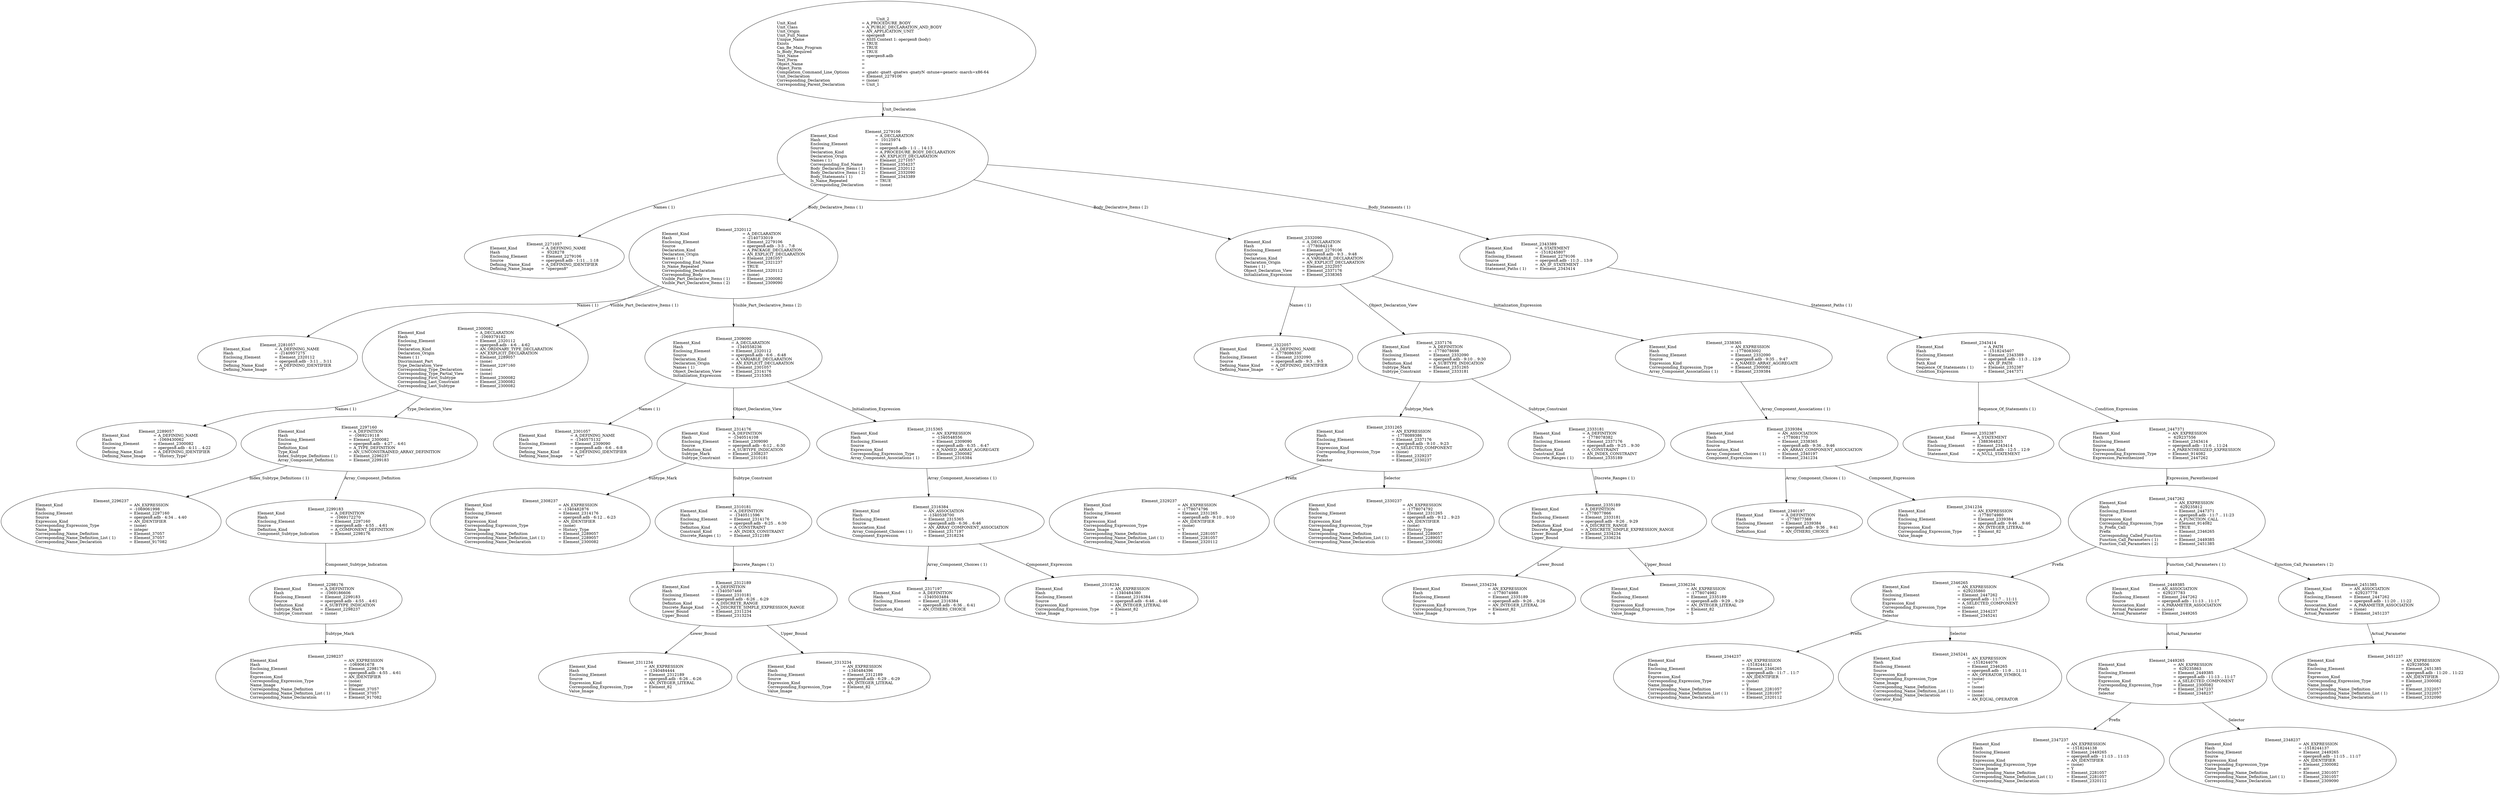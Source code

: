 digraph "opergen8.adt" {
  Unit_2 -> Element_2279106
      [ label=Unit_Declaration ];
  Unit_2
      [ label=<<TABLE BORDER="0" CELLBORDER="0" CELLSPACING="0" CELLPADDING="0"> 
          <TR><TD COLSPAN="3">Unit_2</TD></TR>
          <TR><TD ALIGN="LEFT">Unit_Kind   </TD><TD> = </TD><TD ALIGN="LEFT">A_PROCEDURE_BODY</TD></TR>
          <TR><TD ALIGN="LEFT">Unit_Class   </TD><TD> = </TD><TD ALIGN="LEFT">A_PUBLIC_DECLARATION_AND_BODY</TD></TR>
          <TR><TD ALIGN="LEFT">Unit_Origin   </TD><TD> = </TD><TD ALIGN="LEFT">AN_APPLICATION_UNIT</TD></TR>
          <TR><TD ALIGN="LEFT">Unit_Full_Name    </TD><TD> = </TD><TD ALIGN="LEFT">opergen8</TD></TR>
          <TR><TD ALIGN="LEFT">Unique_Name   </TD><TD> = </TD><TD ALIGN="LEFT">ASIS Context 1: opergen8 (body)</TD></TR>
          <TR><TD ALIGN="LEFT">Exists  </TD><TD> = </TD><TD ALIGN="LEFT">TRUE</TD></TR>
          <TR><TD ALIGN="LEFT">Can_Be_Main_Program     </TD><TD> = </TD><TD ALIGN="LEFT">TRUE</TD></TR>
          <TR><TD ALIGN="LEFT">Is_Body_Required     </TD><TD> = </TD><TD ALIGN="LEFT">TRUE</TD></TR>
          <TR><TD ALIGN="LEFT">Text_Name   </TD><TD> = </TD><TD ALIGN="LEFT">opergen8.adb</TD></TR>
          <TR><TD ALIGN="LEFT">Text_Form   </TD><TD> = </TD><TD ALIGN="LEFT"></TD></TR>
          <TR><TD ALIGN="LEFT">Object_Name   </TD><TD> = </TD><TD ALIGN="LEFT"></TD></TR>
          <TR><TD ALIGN="LEFT">Object_Form   </TD><TD> = </TD><TD ALIGN="LEFT"></TD></TR>
          <TR><TD ALIGN="LEFT">Compilation_Command_Line_Options         </TD><TD> = </TD><TD ALIGN="LEFT">-gnatc -gnatt -gnatws -gnatyN -mtune=generic -march=x86-64</TD></TR>
          <TR><TD ALIGN="LEFT">Unit_Declaration     </TD><TD> = </TD><TD ALIGN="LEFT">Element_2279106</TD></TR>
          <TR><TD ALIGN="LEFT">Corresponding_Declaration       </TD><TD> = </TD><TD ALIGN="LEFT">(none)</TD></TR>
          <TR><TD ALIGN="LEFT">Corresponding_Parent_Declaration         </TD><TD> = </TD><TD ALIGN="LEFT">Unit_1</TD></TR>
          </TABLE>> ];
  Element_2279106 -> Element_2271057
      [ label="Names ( 1)" ];
  Element_2279106 -> Element_2320112
      [ label="Body_Declarative_Items ( 1)" ];
  Element_2279106 -> Element_2332090
      [ label="Body_Declarative_Items ( 2)" ];
  Element_2279106 -> Element_2343389
      [ label="Body_Statements ( 1)" ];
  Element_2279106
      [ label=<<TABLE BORDER="0" CELLBORDER="0" CELLSPACING="0" CELLPADDING="0"> 
          <TR><TD COLSPAN="3">Element_2279106</TD></TR>
          <TR><TD ALIGN="LEFT">Element_Kind    </TD><TD> = </TD><TD ALIGN="LEFT">A_DECLARATION</TD></TR>
          <TR><TD ALIGN="LEFT">Hash  </TD><TD> = </TD><TD ALIGN="LEFT"> 10125974</TD></TR>
          <TR><TD ALIGN="LEFT">Enclosing_Element     </TD><TD> = </TD><TD ALIGN="LEFT">(none)</TD></TR>
          <TR><TD ALIGN="LEFT">Source  </TD><TD> = </TD><TD ALIGN="LEFT">opergen8.adb - 1:1 .. 14:13</TD></TR>
          <TR><TD ALIGN="LEFT">Declaration_Kind     </TD><TD> = </TD><TD ALIGN="LEFT">A_PROCEDURE_BODY_DECLARATION</TD></TR>
          <TR><TD ALIGN="LEFT">Declaration_Origin     </TD><TD> = </TD><TD ALIGN="LEFT">AN_EXPLICIT_DECLARATION</TD></TR>
          <TR><TD ALIGN="LEFT">Names ( 1)   </TD><TD> = </TD><TD ALIGN="LEFT">Element_2271057</TD></TR>
          <TR><TD ALIGN="LEFT">Corresponding_End_Name      </TD><TD> = </TD><TD ALIGN="LEFT">Element_2354237</TD></TR>
          <TR><TD ALIGN="LEFT">Body_Declarative_Items ( 1)       </TD><TD> = </TD><TD ALIGN="LEFT">Element_2320112</TD></TR>
          <TR><TD ALIGN="LEFT">Body_Declarative_Items ( 2)       </TD><TD> = </TD><TD ALIGN="LEFT">Element_2332090</TD></TR>
          <TR><TD ALIGN="LEFT">Body_Statements ( 1)      </TD><TD> = </TD><TD ALIGN="LEFT">Element_2343389</TD></TR>
          <TR><TD ALIGN="LEFT">Is_Name_Repeated     </TD><TD> = </TD><TD ALIGN="LEFT">TRUE</TD></TR>
          <TR><TD ALIGN="LEFT">Corresponding_Declaration       </TD><TD> = </TD><TD ALIGN="LEFT">(none)</TD></TR>
          </TABLE>> ];
  Element_2271057
      [ label=<<TABLE BORDER="0" CELLBORDER="0" CELLSPACING="0" CELLPADDING="0"> 
          <TR><TD COLSPAN="3">Element_2271057</TD></TR>
          <TR><TD ALIGN="LEFT">Element_Kind    </TD><TD> = </TD><TD ALIGN="LEFT">A_DEFINING_NAME</TD></TR>
          <TR><TD ALIGN="LEFT">Hash  </TD><TD> = </TD><TD ALIGN="LEFT"> 9328278</TD></TR>
          <TR><TD ALIGN="LEFT">Enclosing_Element     </TD><TD> = </TD><TD ALIGN="LEFT">Element_2279106</TD></TR>
          <TR><TD ALIGN="LEFT">Source  </TD><TD> = </TD><TD ALIGN="LEFT">opergen8.adb - 1:11 .. 1:18</TD></TR>
          <TR><TD ALIGN="LEFT">Defining_Name_Kind     </TD><TD> = </TD><TD ALIGN="LEFT">A_DEFINING_IDENTIFIER</TD></TR>
          <TR><TD ALIGN="LEFT">Defining_Name_Image     </TD><TD> = </TD><TD ALIGN="LEFT">"opergen8"</TD></TR>
          </TABLE>> ];
  Element_2320112 -> Element_2281057
      [ label="Names ( 1)" ];
  Element_2320112 -> Element_2300082
      [ label="Visible_Part_Declarative_Items ( 1)" ];
  Element_2320112 -> Element_2309090
      [ label="Visible_Part_Declarative_Items ( 2)" ];
  Element_2320112
      [ label=<<TABLE BORDER="0" CELLBORDER="0" CELLSPACING="0" CELLPADDING="0"> 
          <TR><TD COLSPAN="3">Element_2320112</TD></TR>
          <TR><TD ALIGN="LEFT">Element_Kind    </TD><TD> = </TD><TD ALIGN="LEFT">A_DECLARATION</TD></TR>
          <TR><TD ALIGN="LEFT">Hash  </TD><TD> = </TD><TD ALIGN="LEFT">-2140733019</TD></TR>
          <TR><TD ALIGN="LEFT">Enclosing_Element     </TD><TD> = </TD><TD ALIGN="LEFT">Element_2279106</TD></TR>
          <TR><TD ALIGN="LEFT">Source  </TD><TD> = </TD><TD ALIGN="LEFT">opergen8.adb - 3:3 .. 7:8</TD></TR>
          <TR><TD ALIGN="LEFT">Declaration_Kind     </TD><TD> = </TD><TD ALIGN="LEFT">A_PACKAGE_DECLARATION</TD></TR>
          <TR><TD ALIGN="LEFT">Declaration_Origin     </TD><TD> = </TD><TD ALIGN="LEFT">AN_EXPLICIT_DECLARATION</TD></TR>
          <TR><TD ALIGN="LEFT">Names ( 1)   </TD><TD> = </TD><TD ALIGN="LEFT">Element_2281057</TD></TR>
          <TR><TD ALIGN="LEFT">Corresponding_End_Name      </TD><TD> = </TD><TD ALIGN="LEFT">Element_2321237</TD></TR>
          <TR><TD ALIGN="LEFT">Is_Name_Repeated     </TD><TD> = </TD><TD ALIGN="LEFT">TRUE</TD></TR>
          <TR><TD ALIGN="LEFT">Corresponding_Declaration       </TD><TD> = </TD><TD ALIGN="LEFT">Element_2320112</TD></TR>
          <TR><TD ALIGN="LEFT">Corresponding_Body     </TD><TD> = </TD><TD ALIGN="LEFT">(none)</TD></TR>
          <TR><TD ALIGN="LEFT">Visible_Part_Declarative_Items ( 1)         </TD><TD> = </TD><TD ALIGN="LEFT">Element_2300082</TD></TR>
          <TR><TD ALIGN="LEFT">Visible_Part_Declarative_Items ( 2)         </TD><TD> = </TD><TD ALIGN="LEFT">Element_2309090</TD></TR>
          </TABLE>> ];
  Element_2281057
      [ label=<<TABLE BORDER="0" CELLBORDER="0" CELLSPACING="0" CELLPADDING="0"> 
          <TR><TD COLSPAN="3">Element_2281057</TD></TR>
          <TR><TD ALIGN="LEFT">Element_Kind    </TD><TD> = </TD><TD ALIGN="LEFT">A_DEFINING_NAME</TD></TR>
          <TR><TD ALIGN="LEFT">Hash  </TD><TD> = </TD><TD ALIGN="LEFT">-2140957275</TD></TR>
          <TR><TD ALIGN="LEFT">Enclosing_Element     </TD><TD> = </TD><TD ALIGN="LEFT">Element_2320112</TD></TR>
          <TR><TD ALIGN="LEFT">Source  </TD><TD> = </TD><TD ALIGN="LEFT">opergen8.adb - 3:11 .. 3:11</TD></TR>
          <TR><TD ALIGN="LEFT">Defining_Name_Kind     </TD><TD> = </TD><TD ALIGN="LEFT">A_DEFINING_IDENTIFIER</TD></TR>
          <TR><TD ALIGN="LEFT">Defining_Name_Image     </TD><TD> = </TD><TD ALIGN="LEFT">"Y"</TD></TR>
          </TABLE>> ];
  Element_2300082 -> Element_2289057
      [ label="Names ( 1)" ];
  Element_2300082 -> Element_2297160
      [ label=Type_Declaration_View ];
  Element_2300082
      [ label=<<TABLE BORDER="0" CELLBORDER="0" CELLSPACING="0" CELLPADDING="0"> 
          <TR><TD COLSPAN="3">Element_2300082</TD></TR>
          <TR><TD ALIGN="LEFT">Element_Kind    </TD><TD> = </TD><TD ALIGN="LEFT">A_DECLARATION</TD></TR>
          <TR><TD ALIGN="LEFT">Hash  </TD><TD> = </TD><TD ALIGN="LEFT">-1069379182</TD></TR>
          <TR><TD ALIGN="LEFT">Enclosing_Element     </TD><TD> = </TD><TD ALIGN="LEFT">Element_2320112</TD></TR>
          <TR><TD ALIGN="LEFT">Source  </TD><TD> = </TD><TD ALIGN="LEFT">opergen8.adb - 4:6 .. 4:62</TD></TR>
          <TR><TD ALIGN="LEFT">Declaration_Kind     </TD><TD> = </TD><TD ALIGN="LEFT">AN_ORDINARY_TYPE_DECLARATION</TD></TR>
          <TR><TD ALIGN="LEFT">Declaration_Origin     </TD><TD> = </TD><TD ALIGN="LEFT">AN_EXPLICIT_DECLARATION</TD></TR>
          <TR><TD ALIGN="LEFT">Names ( 1)   </TD><TD> = </TD><TD ALIGN="LEFT">Element_2289057</TD></TR>
          <TR><TD ALIGN="LEFT">Discriminant_Part     </TD><TD> = </TD><TD ALIGN="LEFT">(none)</TD></TR>
          <TR><TD ALIGN="LEFT">Type_Declaration_View      </TD><TD> = </TD><TD ALIGN="LEFT">Element_2297160</TD></TR>
          <TR><TD ALIGN="LEFT">Corresponding_Type_Declaration        </TD><TD> = </TD><TD ALIGN="LEFT">(none)</TD></TR>
          <TR><TD ALIGN="LEFT">Corresponding_Type_Partial_View        </TD><TD> = </TD><TD ALIGN="LEFT">(none)</TD></TR>
          <TR><TD ALIGN="LEFT">Corresponding_First_Subtype       </TD><TD> = </TD><TD ALIGN="LEFT">Element_2300082</TD></TR>
          <TR><TD ALIGN="LEFT">Corresponding_Last_Constraint        </TD><TD> = </TD><TD ALIGN="LEFT">Element_2300082</TD></TR>
          <TR><TD ALIGN="LEFT">Corresponding_Last_Subtype       </TD><TD> = </TD><TD ALIGN="LEFT">Element_2300082</TD></TR>
          </TABLE>> ];
  Element_2289057
      [ label=<<TABLE BORDER="0" CELLBORDER="0" CELLSPACING="0" CELLPADDING="0"> 
          <TR><TD COLSPAN="3">Element_2289057</TD></TR>
          <TR><TD ALIGN="LEFT">Element_Kind    </TD><TD> = </TD><TD ALIGN="LEFT">A_DEFINING_NAME</TD></TR>
          <TR><TD ALIGN="LEFT">Hash  </TD><TD> = </TD><TD ALIGN="LEFT">-1069430062</TD></TR>
          <TR><TD ALIGN="LEFT">Enclosing_Element     </TD><TD> = </TD><TD ALIGN="LEFT">Element_2300082</TD></TR>
          <TR><TD ALIGN="LEFT">Source  </TD><TD> = </TD><TD ALIGN="LEFT">opergen8.adb - 4:11 .. 4:22</TD></TR>
          <TR><TD ALIGN="LEFT">Defining_Name_Kind     </TD><TD> = </TD><TD ALIGN="LEFT">A_DEFINING_IDENTIFIER</TD></TR>
          <TR><TD ALIGN="LEFT">Defining_Name_Image     </TD><TD> = </TD><TD ALIGN="LEFT">"History_Type"</TD></TR>
          </TABLE>> ];
  Element_2297160 -> Element_2296237
      [ label="Index_Subtype_Definitions ( 1)" ];
  Element_2297160 -> Element_2299183
      [ label=Array_Component_Definition ];
  Element_2297160
      [ label=<<TABLE BORDER="0" CELLBORDER="0" CELLSPACING="0" CELLPADDING="0"> 
          <TR><TD COLSPAN="3">Element_2297160</TD></TR>
          <TR><TD ALIGN="LEFT">Element_Kind    </TD><TD> = </TD><TD ALIGN="LEFT">A_DEFINITION</TD></TR>
          <TR><TD ALIGN="LEFT">Hash  </TD><TD> = </TD><TD ALIGN="LEFT">-1069219118</TD></TR>
          <TR><TD ALIGN="LEFT">Enclosing_Element     </TD><TD> = </TD><TD ALIGN="LEFT">Element_2300082</TD></TR>
          <TR><TD ALIGN="LEFT">Source  </TD><TD> = </TD><TD ALIGN="LEFT">opergen8.adb - 4:27 .. 4:61</TD></TR>
          <TR><TD ALIGN="LEFT">Definition_Kind    </TD><TD> = </TD><TD ALIGN="LEFT">A_TYPE_DEFINITION</TD></TR>
          <TR><TD ALIGN="LEFT">Type_Kind   </TD><TD> = </TD><TD ALIGN="LEFT">AN_UNCONSTRAINED_ARRAY_DEFINITION</TD></TR>
          <TR><TD ALIGN="LEFT">Index_Subtype_Definitions ( 1)        </TD><TD> = </TD><TD ALIGN="LEFT">Element_2296237</TD></TR>
          <TR><TD ALIGN="LEFT">Array_Component_Definition       </TD><TD> = </TD><TD ALIGN="LEFT">Element_2299183</TD></TR>
          </TABLE>> ];
  Element_2296237
      [ label=<<TABLE BORDER="0" CELLBORDER="0" CELLSPACING="0" CELLPADDING="0"> 
          <TR><TD COLSPAN="3">Element_2296237</TD></TR>
          <TR><TD ALIGN="LEFT">Element_Kind    </TD><TD> = </TD><TD ALIGN="LEFT">AN_EXPRESSION</TD></TR>
          <TR><TD ALIGN="LEFT">Hash  </TD><TD> = </TD><TD ALIGN="LEFT">-1069061998</TD></TR>
          <TR><TD ALIGN="LEFT">Enclosing_Element     </TD><TD> = </TD><TD ALIGN="LEFT">Element_2297160</TD></TR>
          <TR><TD ALIGN="LEFT">Source  </TD><TD> = </TD><TD ALIGN="LEFT">opergen8.adb - 4:34 .. 4:40</TD></TR>
          <TR><TD ALIGN="LEFT">Expression_Kind    </TD><TD> = </TD><TD ALIGN="LEFT">AN_IDENTIFIER</TD></TR>
          <TR><TD ALIGN="LEFT">Corresponding_Expression_Type        </TD><TD> = </TD><TD ALIGN="LEFT">(none)</TD></TR>
          <TR><TD ALIGN="LEFT">Name_Image   </TD><TD> = </TD><TD ALIGN="LEFT">integer</TD></TR>
          <TR><TD ALIGN="LEFT">Corresponding_Name_Definition        </TD><TD> = </TD><TD ALIGN="LEFT">Element_37057</TD></TR>
          <TR><TD ALIGN="LEFT">Corresponding_Name_Definition_List ( 1)          </TD><TD> = </TD><TD ALIGN="LEFT">Element_37057</TD></TR>
          <TR><TD ALIGN="LEFT">Corresponding_Name_Declaration        </TD><TD> = </TD><TD ALIGN="LEFT">Element_917082</TD></TR>
          </TABLE>> ];
  Element_2299183 -> Element_2298176
      [ label=Component_Subtype_Indication ];
  Element_2299183
      [ label=<<TABLE BORDER="0" CELLBORDER="0" CELLSPACING="0" CELLPADDING="0"> 
          <TR><TD COLSPAN="3">Element_2299183</TD></TR>
          <TR><TD ALIGN="LEFT">Element_Kind    </TD><TD> = </TD><TD ALIGN="LEFT">A_DEFINITION</TD></TR>
          <TR><TD ALIGN="LEFT">Hash  </TD><TD> = </TD><TD ALIGN="LEFT">-1069172270</TD></TR>
          <TR><TD ALIGN="LEFT">Enclosing_Element     </TD><TD> = </TD><TD ALIGN="LEFT">Element_2297160</TD></TR>
          <TR><TD ALIGN="LEFT">Source  </TD><TD> = </TD><TD ALIGN="LEFT">opergen8.adb - 4:55 .. 4:61</TD></TR>
          <TR><TD ALIGN="LEFT">Definition_Kind    </TD><TD> = </TD><TD ALIGN="LEFT">A_COMPONENT_DEFINITION</TD></TR>
          <TR><TD ALIGN="LEFT">Component_Subtype_Indication        </TD><TD> = </TD><TD ALIGN="LEFT">Element_2298176</TD></TR>
          </TABLE>> ];
  Element_2298176 -> Element_2298237
      [ label=Subtype_Mark ];
  Element_2298176
      [ label=<<TABLE BORDER="0" CELLBORDER="0" CELLSPACING="0" CELLPADDING="0"> 
          <TR><TD COLSPAN="3">Element_2298176</TD></TR>
          <TR><TD ALIGN="LEFT">Element_Kind    </TD><TD> = </TD><TD ALIGN="LEFT">A_DEFINITION</TD></TR>
          <TR><TD ALIGN="LEFT">Hash  </TD><TD> = </TD><TD ALIGN="LEFT">-1069186606</TD></TR>
          <TR><TD ALIGN="LEFT">Enclosing_Element     </TD><TD> = </TD><TD ALIGN="LEFT">Element_2299183</TD></TR>
          <TR><TD ALIGN="LEFT">Source  </TD><TD> = </TD><TD ALIGN="LEFT">opergen8.adb - 4:55 .. 4:61</TD></TR>
          <TR><TD ALIGN="LEFT">Definition_Kind    </TD><TD> = </TD><TD ALIGN="LEFT">A_SUBTYPE_INDICATION</TD></TR>
          <TR><TD ALIGN="LEFT">Subtype_Mark    </TD><TD> = </TD><TD ALIGN="LEFT">Element_2298237</TD></TR>
          <TR><TD ALIGN="LEFT">Subtype_Constraint     </TD><TD> = </TD><TD ALIGN="LEFT">(none)</TD></TR>
          </TABLE>> ];
  Element_2298237
      [ label=<<TABLE BORDER="0" CELLBORDER="0" CELLSPACING="0" CELLPADDING="0"> 
          <TR><TD COLSPAN="3">Element_2298237</TD></TR>
          <TR><TD ALIGN="LEFT">Element_Kind    </TD><TD> = </TD><TD ALIGN="LEFT">AN_EXPRESSION</TD></TR>
          <TR><TD ALIGN="LEFT">Hash  </TD><TD> = </TD><TD ALIGN="LEFT">-1069061678</TD></TR>
          <TR><TD ALIGN="LEFT">Enclosing_Element     </TD><TD> = </TD><TD ALIGN="LEFT">Element_2298176</TD></TR>
          <TR><TD ALIGN="LEFT">Source  </TD><TD> = </TD><TD ALIGN="LEFT">opergen8.adb - 4:55 .. 4:61</TD></TR>
          <TR><TD ALIGN="LEFT">Expression_Kind    </TD><TD> = </TD><TD ALIGN="LEFT">AN_IDENTIFIER</TD></TR>
          <TR><TD ALIGN="LEFT">Corresponding_Expression_Type        </TD><TD> = </TD><TD ALIGN="LEFT">(none)</TD></TR>
          <TR><TD ALIGN="LEFT">Name_Image   </TD><TD> = </TD><TD ALIGN="LEFT">Integer</TD></TR>
          <TR><TD ALIGN="LEFT">Corresponding_Name_Definition        </TD><TD> = </TD><TD ALIGN="LEFT">Element_37057</TD></TR>
          <TR><TD ALIGN="LEFT">Corresponding_Name_Definition_List ( 1)          </TD><TD> = </TD><TD ALIGN="LEFT">Element_37057</TD></TR>
          <TR><TD ALIGN="LEFT">Corresponding_Name_Declaration        </TD><TD> = </TD><TD ALIGN="LEFT">Element_917082</TD></TR>
          </TABLE>> ];
  Element_2309090 -> Element_2301057
      [ label="Names ( 1)" ];
  Element_2309090 -> Element_2314176
      [ label=Object_Declaration_View ];
  Element_2309090 -> Element_2315365
      [ label=Initialization_Expression ];
  Element_2309090
      [ label=<<TABLE BORDER="0" CELLBORDER="0" CELLSPACING="0" CELLPADDING="0"> 
          <TR><TD COLSPAN="3">Element_2309090</TD></TR>
          <TR><TD ALIGN="LEFT">Element_Kind    </TD><TD> = </TD><TD ALIGN="LEFT">A_DECLARATION</TD></TR>
          <TR><TD ALIGN="LEFT">Hash  </TD><TD> = </TD><TD ALIGN="LEFT">-1340558236</TD></TR>
          <TR><TD ALIGN="LEFT">Enclosing_Element     </TD><TD> = </TD><TD ALIGN="LEFT">Element_2320112</TD></TR>
          <TR><TD ALIGN="LEFT">Source  </TD><TD> = </TD><TD ALIGN="LEFT">opergen8.adb - 6:6 .. 6:48</TD></TR>
          <TR><TD ALIGN="LEFT">Declaration_Kind     </TD><TD> = </TD><TD ALIGN="LEFT">A_VARIABLE_DECLARATION</TD></TR>
          <TR><TD ALIGN="LEFT">Declaration_Origin     </TD><TD> = </TD><TD ALIGN="LEFT">AN_EXPLICIT_DECLARATION</TD></TR>
          <TR><TD ALIGN="LEFT">Names ( 1)   </TD><TD> = </TD><TD ALIGN="LEFT">Element_2301057</TD></TR>
          <TR><TD ALIGN="LEFT">Object_Declaration_View      </TD><TD> = </TD><TD ALIGN="LEFT">Element_2314176</TD></TR>
          <TR><TD ALIGN="LEFT">Initialization_Expression       </TD><TD> = </TD><TD ALIGN="LEFT">Element_2315365</TD></TR>
          </TABLE>> ];
  Element_2301057
      [ label=<<TABLE BORDER="0" CELLBORDER="0" CELLSPACING="0" CELLPADDING="0"> 
          <TR><TD COLSPAN="3">Element_2301057</TD></TR>
          <TR><TD ALIGN="LEFT">Element_Kind    </TD><TD> = </TD><TD ALIGN="LEFT">A_DEFINING_NAME</TD></TR>
          <TR><TD ALIGN="LEFT">Hash  </TD><TD> = </TD><TD ALIGN="LEFT">-1340575132</TD></TR>
          <TR><TD ALIGN="LEFT">Enclosing_Element     </TD><TD> = </TD><TD ALIGN="LEFT">Element_2309090</TD></TR>
          <TR><TD ALIGN="LEFT">Source  </TD><TD> = </TD><TD ALIGN="LEFT">opergen8.adb - 6:6 .. 6:8</TD></TR>
          <TR><TD ALIGN="LEFT">Defining_Name_Kind     </TD><TD> = </TD><TD ALIGN="LEFT">A_DEFINING_IDENTIFIER</TD></TR>
          <TR><TD ALIGN="LEFT">Defining_Name_Image     </TD><TD> = </TD><TD ALIGN="LEFT">"arr"</TD></TR>
          </TABLE>> ];
  Element_2314176 -> Element_2308237
      [ label=Subtype_Mark ];
  Element_2314176 -> Element_2310181
      [ label=Subtype_Constraint ];
  Element_2314176
      [ label=<<TABLE BORDER="0" CELLBORDER="0" CELLSPACING="0" CELLPADDING="0"> 
          <TR><TD COLSPAN="3">Element_2314176</TD></TR>
          <TR><TD ALIGN="LEFT">Element_Kind    </TD><TD> = </TD><TD ALIGN="LEFT">A_DEFINITION</TD></TR>
          <TR><TD ALIGN="LEFT">Hash  </TD><TD> = </TD><TD ALIGN="LEFT">-1340514108</TD></TR>
          <TR><TD ALIGN="LEFT">Enclosing_Element     </TD><TD> = </TD><TD ALIGN="LEFT">Element_2309090</TD></TR>
          <TR><TD ALIGN="LEFT">Source  </TD><TD> = </TD><TD ALIGN="LEFT">opergen8.adb - 6:12 .. 6:30</TD></TR>
          <TR><TD ALIGN="LEFT">Definition_Kind    </TD><TD> = </TD><TD ALIGN="LEFT">A_SUBTYPE_INDICATION</TD></TR>
          <TR><TD ALIGN="LEFT">Subtype_Mark    </TD><TD> = </TD><TD ALIGN="LEFT">Element_2308237</TD></TR>
          <TR><TD ALIGN="LEFT">Subtype_Constraint     </TD><TD> = </TD><TD ALIGN="LEFT">Element_2310181</TD></TR>
          </TABLE>> ];
  Element_2308237
      [ label=<<TABLE BORDER="0" CELLBORDER="0" CELLSPACING="0" CELLPADDING="0"> 
          <TR><TD COLSPAN="3">Element_2308237</TD></TR>
          <TR><TD ALIGN="LEFT">Element_Kind    </TD><TD> = </TD><TD ALIGN="LEFT">AN_EXPRESSION</TD></TR>
          <TR><TD ALIGN="LEFT">Hash  </TD><TD> = </TD><TD ALIGN="LEFT">-1340482876</TD></TR>
          <TR><TD ALIGN="LEFT">Enclosing_Element     </TD><TD> = </TD><TD ALIGN="LEFT">Element_2314176</TD></TR>
          <TR><TD ALIGN="LEFT">Source  </TD><TD> = </TD><TD ALIGN="LEFT">opergen8.adb - 6:12 .. 6:23</TD></TR>
          <TR><TD ALIGN="LEFT">Expression_Kind    </TD><TD> = </TD><TD ALIGN="LEFT">AN_IDENTIFIER</TD></TR>
          <TR><TD ALIGN="LEFT">Corresponding_Expression_Type        </TD><TD> = </TD><TD ALIGN="LEFT">(none)</TD></TR>
          <TR><TD ALIGN="LEFT">Name_Image   </TD><TD> = </TD><TD ALIGN="LEFT">History_Type</TD></TR>
          <TR><TD ALIGN="LEFT">Corresponding_Name_Definition        </TD><TD> = </TD><TD ALIGN="LEFT">Element_2289057</TD></TR>
          <TR><TD ALIGN="LEFT">Corresponding_Name_Definition_List ( 1)          </TD><TD> = </TD><TD ALIGN="LEFT">Element_2289057</TD></TR>
          <TR><TD ALIGN="LEFT">Corresponding_Name_Declaration        </TD><TD> = </TD><TD ALIGN="LEFT">Element_2300082</TD></TR>
          </TABLE>> ];
  Element_2310181 -> Element_2312189
      [ label="Discrete_Ranges ( 1)" ];
  Element_2310181
      [ label=<<TABLE BORDER="0" CELLBORDER="0" CELLSPACING="0" CELLPADDING="0"> 
          <TR><TD COLSPAN="3">Element_2310181</TD></TR>
          <TR><TD ALIGN="LEFT">Element_Kind    </TD><TD> = </TD><TD ALIGN="LEFT">A_DEFINITION</TD></TR>
          <TR><TD ALIGN="LEFT">Hash  </TD><TD> = </TD><TD ALIGN="LEFT">-1340511596</TD></TR>
          <TR><TD ALIGN="LEFT">Enclosing_Element     </TD><TD> = </TD><TD ALIGN="LEFT">Element_2314176</TD></TR>
          <TR><TD ALIGN="LEFT">Source  </TD><TD> = </TD><TD ALIGN="LEFT">opergen8.adb - 6:25 .. 6:30</TD></TR>
          <TR><TD ALIGN="LEFT">Definition_Kind    </TD><TD> = </TD><TD ALIGN="LEFT">A_CONSTRAINT</TD></TR>
          <TR><TD ALIGN="LEFT">Constraint_Kind    </TD><TD> = </TD><TD ALIGN="LEFT">AN_INDEX_CONSTRAINT</TD></TR>
          <TR><TD ALIGN="LEFT">Discrete_Ranges ( 1)      </TD><TD> = </TD><TD ALIGN="LEFT">Element_2312189</TD></TR>
          </TABLE>> ];
  Element_2312189 -> Element_2311234
      [ label=Lower_Bound ];
  Element_2312189 -> Element_2313234
      [ label=Upper_Bound ];
  Element_2312189
      [ label=<<TABLE BORDER="0" CELLBORDER="0" CELLSPACING="0" CELLPADDING="0"> 
          <TR><TD COLSPAN="3">Element_2312189</TD></TR>
          <TR><TD ALIGN="LEFT">Element_Kind    </TD><TD> = </TD><TD ALIGN="LEFT">A_DEFINITION</TD></TR>
          <TR><TD ALIGN="LEFT">Hash  </TD><TD> = </TD><TD ALIGN="LEFT">-1340507468</TD></TR>
          <TR><TD ALIGN="LEFT">Enclosing_Element     </TD><TD> = </TD><TD ALIGN="LEFT">Element_2310181</TD></TR>
          <TR><TD ALIGN="LEFT">Source  </TD><TD> = </TD><TD ALIGN="LEFT">opergen8.adb - 6:26 .. 6:29</TD></TR>
          <TR><TD ALIGN="LEFT">Definition_Kind    </TD><TD> = </TD><TD ALIGN="LEFT">A_DISCRETE_RANGE</TD></TR>
          <TR><TD ALIGN="LEFT">Discrete_Range_Kind     </TD><TD> = </TD><TD ALIGN="LEFT">A_DISCRETE_SIMPLE_EXPRESSION_RANGE</TD></TR>
          <TR><TD ALIGN="LEFT">Lower_Bound   </TD><TD> = </TD><TD ALIGN="LEFT">Element_2311234</TD></TR>
          <TR><TD ALIGN="LEFT">Upper_Bound   </TD><TD> = </TD><TD ALIGN="LEFT">Element_2313234</TD></TR>
          </TABLE>> ];
  Element_2311234
      [ label=<<TABLE BORDER="0" CELLBORDER="0" CELLSPACING="0" CELLPADDING="0"> 
          <TR><TD COLSPAN="3">Element_2311234</TD></TR>
          <TR><TD ALIGN="LEFT">Element_Kind    </TD><TD> = </TD><TD ALIGN="LEFT">AN_EXPRESSION</TD></TR>
          <TR><TD ALIGN="LEFT">Hash  </TD><TD> = </TD><TD ALIGN="LEFT">-1340484444</TD></TR>
          <TR><TD ALIGN="LEFT">Enclosing_Element     </TD><TD> = </TD><TD ALIGN="LEFT">Element_2312189</TD></TR>
          <TR><TD ALIGN="LEFT">Source  </TD><TD> = </TD><TD ALIGN="LEFT">opergen8.adb - 6:26 .. 6:26</TD></TR>
          <TR><TD ALIGN="LEFT">Expression_Kind    </TD><TD> = </TD><TD ALIGN="LEFT">AN_INTEGER_LITERAL</TD></TR>
          <TR><TD ALIGN="LEFT">Corresponding_Expression_Type        </TD><TD> = </TD><TD ALIGN="LEFT">Element_82</TD></TR>
          <TR><TD ALIGN="LEFT">Value_Image   </TD><TD> = </TD><TD ALIGN="LEFT">1</TD></TR>
          </TABLE>> ];
  Element_2313234
      [ label=<<TABLE BORDER="0" CELLBORDER="0" CELLSPACING="0" CELLPADDING="0"> 
          <TR><TD COLSPAN="3">Element_2313234</TD></TR>
          <TR><TD ALIGN="LEFT">Element_Kind    </TD><TD> = </TD><TD ALIGN="LEFT">AN_EXPRESSION</TD></TR>
          <TR><TD ALIGN="LEFT">Hash  </TD><TD> = </TD><TD ALIGN="LEFT">-1340484396</TD></TR>
          <TR><TD ALIGN="LEFT">Enclosing_Element     </TD><TD> = </TD><TD ALIGN="LEFT">Element_2312189</TD></TR>
          <TR><TD ALIGN="LEFT">Source  </TD><TD> = </TD><TD ALIGN="LEFT">opergen8.adb - 6:29 .. 6:29</TD></TR>
          <TR><TD ALIGN="LEFT">Expression_Kind    </TD><TD> = </TD><TD ALIGN="LEFT">AN_INTEGER_LITERAL</TD></TR>
          <TR><TD ALIGN="LEFT">Corresponding_Expression_Type        </TD><TD> = </TD><TD ALIGN="LEFT">Element_82</TD></TR>
          <TR><TD ALIGN="LEFT">Value_Image   </TD><TD> = </TD><TD ALIGN="LEFT">2</TD></TR>
          </TABLE>> ];
  Element_2315365 -> Element_2316384
      [ label="Array_Component_Associations ( 1)" ];
  Element_2315365
      [ label=<<TABLE BORDER="0" CELLBORDER="0" CELLSPACING="0" CELLPADDING="0"> 
          <TR><TD COLSPAN="3">Element_2315365</TD></TR>
          <TR><TD ALIGN="LEFT">Element_Kind    </TD><TD> = </TD><TD ALIGN="LEFT">AN_EXPRESSION</TD></TR>
          <TR><TD ALIGN="LEFT">Hash  </TD><TD> = </TD><TD ALIGN="LEFT">-1340548556</TD></TR>
          <TR><TD ALIGN="LEFT">Enclosing_Element     </TD><TD> = </TD><TD ALIGN="LEFT">Element_2309090</TD></TR>
          <TR><TD ALIGN="LEFT">Source  </TD><TD> = </TD><TD ALIGN="LEFT">opergen8.adb - 6:35 .. 6:47</TD></TR>
          <TR><TD ALIGN="LEFT">Expression_Kind    </TD><TD> = </TD><TD ALIGN="LEFT">A_NAMED_ARRAY_AGGREGATE</TD></TR>
          <TR><TD ALIGN="LEFT">Corresponding_Expression_Type        </TD><TD> = </TD><TD ALIGN="LEFT">Element_2300082</TD></TR>
          <TR><TD ALIGN="LEFT">Array_Component_Associations ( 1)         </TD><TD> = </TD><TD ALIGN="LEFT">Element_2316384</TD></TR>
          </TABLE>> ];
  Element_2316384 -> Element_2317197
      [ label="Array_Component_Choices ( 1)" ];
  Element_2316384 -> Element_2318234
      [ label=Component_Expression ];
  Element_2316384
      [ label=<<TABLE BORDER="0" CELLBORDER="0" CELLSPACING="0" CELLPADDING="0"> 
          <TR><TD COLSPAN="3">Element_2316384</TD></TR>
          <TR><TD ALIGN="LEFT">Element_Kind    </TD><TD> = </TD><TD ALIGN="LEFT">AN_ASSOCIATION</TD></TR>
          <TR><TD ALIGN="LEFT">Hash  </TD><TD> = </TD><TD ALIGN="LEFT">-1340538700</TD></TR>
          <TR><TD ALIGN="LEFT">Enclosing_Element     </TD><TD> = </TD><TD ALIGN="LEFT">Element_2315365</TD></TR>
          <TR><TD ALIGN="LEFT">Source  </TD><TD> = </TD><TD ALIGN="LEFT">opergen8.adb - 6:36 .. 6:46</TD></TR>
          <TR><TD ALIGN="LEFT">Association_Kind     </TD><TD> = </TD><TD ALIGN="LEFT">AN_ARRAY_COMPONENT_ASSOCIATION</TD></TR>
          <TR><TD ALIGN="LEFT">Array_Component_Choices ( 1)        </TD><TD> = </TD><TD ALIGN="LEFT">Element_2317197</TD></TR>
          <TR><TD ALIGN="LEFT">Component_Expression      </TD><TD> = </TD><TD ALIGN="LEFT">Element_2318234</TD></TR>
          </TABLE>> ];
  Element_2317197
      [ label=<<TABLE BORDER="0" CELLBORDER="0" CELLSPACING="0" CELLPADDING="0"> 
          <TR><TD COLSPAN="3">Element_2317197</TD></TR>
          <TR><TD ALIGN="LEFT">Element_Kind    </TD><TD> = </TD><TD ALIGN="LEFT">A_DEFINITION</TD></TR>
          <TR><TD ALIGN="LEFT">Hash  </TD><TD> = </TD><TD ALIGN="LEFT">-1340503484</TD></TR>
          <TR><TD ALIGN="LEFT">Enclosing_Element     </TD><TD> = </TD><TD ALIGN="LEFT">Element_2316384</TD></TR>
          <TR><TD ALIGN="LEFT">Source  </TD><TD> = </TD><TD ALIGN="LEFT">opergen8.adb - 6:36 .. 6:41</TD></TR>
          <TR><TD ALIGN="LEFT">Definition_Kind    </TD><TD> = </TD><TD ALIGN="LEFT">AN_OTHERS_CHOICE</TD></TR>
          </TABLE>> ];
  Element_2318234
      [ label=<<TABLE BORDER="0" CELLBORDER="0" CELLSPACING="0" CELLPADDING="0"> 
          <TR><TD COLSPAN="3">Element_2318234</TD></TR>
          <TR><TD ALIGN="LEFT">Element_Kind    </TD><TD> = </TD><TD ALIGN="LEFT">AN_EXPRESSION</TD></TR>
          <TR><TD ALIGN="LEFT">Hash  </TD><TD> = </TD><TD ALIGN="LEFT">-1340484380</TD></TR>
          <TR><TD ALIGN="LEFT">Enclosing_Element     </TD><TD> = </TD><TD ALIGN="LEFT">Element_2316384</TD></TR>
          <TR><TD ALIGN="LEFT">Source  </TD><TD> = </TD><TD ALIGN="LEFT">opergen8.adb - 6:46 .. 6:46</TD></TR>
          <TR><TD ALIGN="LEFT">Expression_Kind    </TD><TD> = </TD><TD ALIGN="LEFT">AN_INTEGER_LITERAL</TD></TR>
          <TR><TD ALIGN="LEFT">Corresponding_Expression_Type        </TD><TD> = </TD><TD ALIGN="LEFT">Element_82</TD></TR>
          <TR><TD ALIGN="LEFT">Value_Image   </TD><TD> = </TD><TD ALIGN="LEFT">1</TD></TR>
          </TABLE>> ];
  Element_2332090 -> Element_2322057
      [ label="Names ( 1)" ];
  Element_2332090 -> Element_2337176
      [ label=Object_Declaration_View ];
  Element_2332090 -> Element_2338365
      [ label=Initialization_Expression ];
  Element_2332090
      [ label=<<TABLE BORDER="0" CELLBORDER="0" CELLSPACING="0" CELLPADDING="0"> 
          <TR><TD COLSPAN="3">Element_2332090</TD></TR>
          <TR><TD ALIGN="LEFT">Element_Kind    </TD><TD> = </TD><TD ALIGN="LEFT">A_DECLARATION</TD></TR>
          <TR><TD ALIGN="LEFT">Hash  </TD><TD> = </TD><TD ALIGN="LEFT">-1778084218</TD></TR>
          <TR><TD ALIGN="LEFT">Enclosing_Element     </TD><TD> = </TD><TD ALIGN="LEFT">Element_2279106</TD></TR>
          <TR><TD ALIGN="LEFT">Source  </TD><TD> = </TD><TD ALIGN="LEFT">opergen8.adb - 9:3 .. 9:48</TD></TR>
          <TR><TD ALIGN="LEFT">Declaration_Kind     </TD><TD> = </TD><TD ALIGN="LEFT">A_VARIABLE_DECLARATION</TD></TR>
          <TR><TD ALIGN="LEFT">Declaration_Origin     </TD><TD> = </TD><TD ALIGN="LEFT">AN_EXPLICIT_DECLARATION</TD></TR>
          <TR><TD ALIGN="LEFT">Names ( 1)   </TD><TD> = </TD><TD ALIGN="LEFT">Element_2322057</TD></TR>
          <TR><TD ALIGN="LEFT">Object_Declaration_View      </TD><TD> = </TD><TD ALIGN="LEFT">Element_2337176</TD></TR>
          <TR><TD ALIGN="LEFT">Initialization_Expression       </TD><TD> = </TD><TD ALIGN="LEFT">Element_2338365</TD></TR>
          </TABLE>> ];
  Element_2322057
      [ label=<<TABLE BORDER="0" CELLBORDER="0" CELLSPACING="0" CELLPADDING="0"> 
          <TR><TD COLSPAN="3">Element_2322057</TD></TR>
          <TR><TD ALIGN="LEFT">Element_Kind    </TD><TD> = </TD><TD ALIGN="LEFT">A_DEFINING_NAME</TD></TR>
          <TR><TD ALIGN="LEFT">Hash  </TD><TD> = </TD><TD ALIGN="LEFT">-1778086330</TD></TR>
          <TR><TD ALIGN="LEFT">Enclosing_Element     </TD><TD> = </TD><TD ALIGN="LEFT">Element_2332090</TD></TR>
          <TR><TD ALIGN="LEFT">Source  </TD><TD> = </TD><TD ALIGN="LEFT">opergen8.adb - 9:3 .. 9:5</TD></TR>
          <TR><TD ALIGN="LEFT">Defining_Name_Kind     </TD><TD> = </TD><TD ALIGN="LEFT">A_DEFINING_IDENTIFIER</TD></TR>
          <TR><TD ALIGN="LEFT">Defining_Name_Image     </TD><TD> = </TD><TD ALIGN="LEFT">"arr"</TD></TR>
          </TABLE>> ];
  Element_2337176 -> Element_2331265
      [ label=Subtype_Mark ];
  Element_2337176 -> Element_2333181
      [ label=Subtype_Constraint ];
  Element_2337176
      [ label=<<TABLE BORDER="0" CELLBORDER="0" CELLSPACING="0" CELLPADDING="0"> 
          <TR><TD COLSPAN="3">Element_2337176</TD></TR>
          <TR><TD ALIGN="LEFT">Element_Kind    </TD><TD> = </TD><TD ALIGN="LEFT">A_DEFINITION</TD></TR>
          <TR><TD ALIGN="LEFT">Hash  </TD><TD> = </TD><TD ALIGN="LEFT">-1778078698</TD></TR>
          <TR><TD ALIGN="LEFT">Enclosing_Element     </TD><TD> = </TD><TD ALIGN="LEFT">Element_2332090</TD></TR>
          <TR><TD ALIGN="LEFT">Source  </TD><TD> = </TD><TD ALIGN="LEFT">opergen8.adb - 9:10 .. 9:30</TD></TR>
          <TR><TD ALIGN="LEFT">Definition_Kind    </TD><TD> = </TD><TD ALIGN="LEFT">A_SUBTYPE_INDICATION</TD></TR>
          <TR><TD ALIGN="LEFT">Subtype_Mark    </TD><TD> = </TD><TD ALIGN="LEFT">Element_2331265</TD></TR>
          <TR><TD ALIGN="LEFT">Subtype_Constraint     </TD><TD> = </TD><TD ALIGN="LEFT">Element_2333181</TD></TR>
          </TABLE>> ];
  Element_2331265 -> Element_2329237
      [ label=Prefix ];
  Element_2331265 -> Element_2330237
      [ label=Selector ];
  Element_2331265
      [ label=<<TABLE BORDER="0" CELLBORDER="0" CELLSPACING="0" CELLPADDING="0"> 
          <TR><TD COLSPAN="3">Element_2331265</TD></TR>
          <TR><TD ALIGN="LEFT">Element_Kind    </TD><TD> = </TD><TD ALIGN="LEFT">AN_EXPRESSION</TD></TR>
          <TR><TD ALIGN="LEFT">Hash  </TD><TD> = </TD><TD ALIGN="LEFT">-1778089386</TD></TR>
          <TR><TD ALIGN="LEFT">Enclosing_Element     </TD><TD> = </TD><TD ALIGN="LEFT">Element_2337176</TD></TR>
          <TR><TD ALIGN="LEFT">Source  </TD><TD> = </TD><TD ALIGN="LEFT">opergen8.adb - 9:10 .. 9:23</TD></TR>
          <TR><TD ALIGN="LEFT">Expression_Kind    </TD><TD> = </TD><TD ALIGN="LEFT">A_SELECTED_COMPONENT</TD></TR>
          <TR><TD ALIGN="LEFT">Corresponding_Expression_Type        </TD><TD> = </TD><TD ALIGN="LEFT">(none)</TD></TR>
          <TR><TD ALIGN="LEFT">Prefix  </TD><TD> = </TD><TD ALIGN="LEFT">Element_2329237</TD></TR>
          <TR><TD ALIGN="LEFT">Selector   </TD><TD> = </TD><TD ALIGN="LEFT">Element_2330237</TD></TR>
          </TABLE>> ];
  Element_2329237
      [ label=<<TABLE BORDER="0" CELLBORDER="0" CELLSPACING="0" CELLPADDING="0"> 
          <TR><TD COLSPAN="3">Element_2329237</TD></TR>
          <TR><TD ALIGN="LEFT">Element_Kind    </TD><TD> = </TD><TD ALIGN="LEFT">AN_EXPRESSION</TD></TR>
          <TR><TD ALIGN="LEFT">Hash  </TD><TD> = </TD><TD ALIGN="LEFT">-1778074796</TD></TR>
          <TR><TD ALIGN="LEFT">Enclosing_Element     </TD><TD> = </TD><TD ALIGN="LEFT">Element_2331265</TD></TR>
          <TR><TD ALIGN="LEFT">Source  </TD><TD> = </TD><TD ALIGN="LEFT">opergen8.adb - 9:10 .. 9:10</TD></TR>
          <TR><TD ALIGN="LEFT">Expression_Kind    </TD><TD> = </TD><TD ALIGN="LEFT">AN_IDENTIFIER</TD></TR>
          <TR><TD ALIGN="LEFT">Corresponding_Expression_Type        </TD><TD> = </TD><TD ALIGN="LEFT">(none)</TD></TR>
          <TR><TD ALIGN="LEFT">Name_Image   </TD><TD> = </TD><TD ALIGN="LEFT">Y</TD></TR>
          <TR><TD ALIGN="LEFT">Corresponding_Name_Definition        </TD><TD> = </TD><TD ALIGN="LEFT">Element_2281057</TD></TR>
          <TR><TD ALIGN="LEFT">Corresponding_Name_Definition_List ( 1)          </TD><TD> = </TD><TD ALIGN="LEFT">Element_2281057</TD></TR>
          <TR><TD ALIGN="LEFT">Corresponding_Name_Declaration        </TD><TD> = </TD><TD ALIGN="LEFT">Element_2320112</TD></TR>
          </TABLE>> ];
  Element_2330237
      [ label=<<TABLE BORDER="0" CELLBORDER="0" CELLSPACING="0" CELLPADDING="0"> 
          <TR><TD COLSPAN="3">Element_2330237</TD></TR>
          <TR><TD ALIGN="LEFT">Element_Kind    </TD><TD> = </TD><TD ALIGN="LEFT">AN_EXPRESSION</TD></TR>
          <TR><TD ALIGN="LEFT">Hash  </TD><TD> = </TD><TD ALIGN="LEFT">-1778074792</TD></TR>
          <TR><TD ALIGN="LEFT">Enclosing_Element     </TD><TD> = </TD><TD ALIGN="LEFT">Element_2331265</TD></TR>
          <TR><TD ALIGN="LEFT">Source  </TD><TD> = </TD><TD ALIGN="LEFT">opergen8.adb - 9:12 .. 9:23</TD></TR>
          <TR><TD ALIGN="LEFT">Expression_Kind    </TD><TD> = </TD><TD ALIGN="LEFT">AN_IDENTIFIER</TD></TR>
          <TR><TD ALIGN="LEFT">Corresponding_Expression_Type        </TD><TD> = </TD><TD ALIGN="LEFT">(none)</TD></TR>
          <TR><TD ALIGN="LEFT">Name_Image   </TD><TD> = </TD><TD ALIGN="LEFT">History_Type</TD></TR>
          <TR><TD ALIGN="LEFT">Corresponding_Name_Definition        </TD><TD> = </TD><TD ALIGN="LEFT">Element_2289057</TD></TR>
          <TR><TD ALIGN="LEFT">Corresponding_Name_Definition_List ( 1)          </TD><TD> = </TD><TD ALIGN="LEFT">Element_2289057</TD></TR>
          <TR><TD ALIGN="LEFT">Corresponding_Name_Declaration        </TD><TD> = </TD><TD ALIGN="LEFT">Element_2300082</TD></TR>
          </TABLE>> ];
  Element_2333181 -> Element_2335189
      [ label="Discrete_Ranges ( 1)" ];
  Element_2333181
      [ label=<<TABLE BORDER="0" CELLBORDER="0" CELLSPACING="0" CELLPADDING="0"> 
          <TR><TD COLSPAN="3">Element_2333181</TD></TR>
          <TR><TD ALIGN="LEFT">Element_Kind    </TD><TD> = </TD><TD ALIGN="LEFT">A_DEFINITION</TD></TR>
          <TR><TD ALIGN="LEFT">Hash  </TD><TD> = </TD><TD ALIGN="LEFT">-1778078382</TD></TR>
          <TR><TD ALIGN="LEFT">Enclosing_Element     </TD><TD> = </TD><TD ALIGN="LEFT">Element_2337176</TD></TR>
          <TR><TD ALIGN="LEFT">Source  </TD><TD> = </TD><TD ALIGN="LEFT">opergen8.adb - 9:25 .. 9:30</TD></TR>
          <TR><TD ALIGN="LEFT">Definition_Kind    </TD><TD> = </TD><TD ALIGN="LEFT">A_CONSTRAINT</TD></TR>
          <TR><TD ALIGN="LEFT">Constraint_Kind    </TD><TD> = </TD><TD ALIGN="LEFT">AN_INDEX_CONSTRAINT</TD></TR>
          <TR><TD ALIGN="LEFT">Discrete_Ranges ( 1)      </TD><TD> = </TD><TD ALIGN="LEFT">Element_2335189</TD></TR>
          </TABLE>> ];
  Element_2335189 -> Element_2334234
      [ label=Lower_Bound ];
  Element_2335189 -> Element_2336234
      [ label=Upper_Bound ];
  Element_2335189
      [ label=<<TABLE BORDER="0" CELLBORDER="0" CELLSPACING="0" CELLPADDING="0"> 
          <TR><TD COLSPAN="3">Element_2335189</TD></TR>
          <TR><TD ALIGN="LEFT">Element_Kind    </TD><TD> = </TD><TD ALIGN="LEFT">A_DEFINITION</TD></TR>
          <TR><TD ALIGN="LEFT">Hash  </TD><TD> = </TD><TD ALIGN="LEFT">-1778077866</TD></TR>
          <TR><TD ALIGN="LEFT">Enclosing_Element     </TD><TD> = </TD><TD ALIGN="LEFT">Element_2333181</TD></TR>
          <TR><TD ALIGN="LEFT">Source  </TD><TD> = </TD><TD ALIGN="LEFT">opergen8.adb - 9:26 .. 9:29</TD></TR>
          <TR><TD ALIGN="LEFT">Definition_Kind    </TD><TD> = </TD><TD ALIGN="LEFT">A_DISCRETE_RANGE</TD></TR>
          <TR><TD ALIGN="LEFT">Discrete_Range_Kind     </TD><TD> = </TD><TD ALIGN="LEFT">A_DISCRETE_SIMPLE_EXPRESSION_RANGE</TD></TR>
          <TR><TD ALIGN="LEFT">Lower_Bound   </TD><TD> = </TD><TD ALIGN="LEFT">Element_2334234</TD></TR>
          <TR><TD ALIGN="LEFT">Upper_Bound   </TD><TD> = </TD><TD ALIGN="LEFT">Element_2336234</TD></TR>
          </TABLE>> ];
  Element_2334234
      [ label=<<TABLE BORDER="0" CELLBORDER="0" CELLSPACING="0" CELLPADDING="0"> 
          <TR><TD COLSPAN="3">Element_2334234</TD></TR>
          <TR><TD ALIGN="LEFT">Element_Kind    </TD><TD> = </TD><TD ALIGN="LEFT">AN_EXPRESSION</TD></TR>
          <TR><TD ALIGN="LEFT">Hash  </TD><TD> = </TD><TD ALIGN="LEFT">-1778074988</TD></TR>
          <TR><TD ALIGN="LEFT">Enclosing_Element     </TD><TD> = </TD><TD ALIGN="LEFT">Element_2335189</TD></TR>
          <TR><TD ALIGN="LEFT">Source  </TD><TD> = </TD><TD ALIGN="LEFT">opergen8.adb - 9:26 .. 9:26</TD></TR>
          <TR><TD ALIGN="LEFT">Expression_Kind    </TD><TD> = </TD><TD ALIGN="LEFT">AN_INTEGER_LITERAL</TD></TR>
          <TR><TD ALIGN="LEFT">Corresponding_Expression_Type        </TD><TD> = </TD><TD ALIGN="LEFT">Element_82</TD></TR>
          <TR><TD ALIGN="LEFT">Value_Image   </TD><TD> = </TD><TD ALIGN="LEFT">4</TD></TR>
          </TABLE>> ];
  Element_2336234
      [ label=<<TABLE BORDER="0" CELLBORDER="0" CELLSPACING="0" CELLPADDING="0"> 
          <TR><TD COLSPAN="3">Element_2336234</TD></TR>
          <TR><TD ALIGN="LEFT">Element_Kind    </TD><TD> = </TD><TD ALIGN="LEFT">AN_EXPRESSION</TD></TR>
          <TR><TD ALIGN="LEFT">Hash  </TD><TD> = </TD><TD ALIGN="LEFT">-1778074982</TD></TR>
          <TR><TD ALIGN="LEFT">Enclosing_Element     </TD><TD> = </TD><TD ALIGN="LEFT">Element_2335189</TD></TR>
          <TR><TD ALIGN="LEFT">Source  </TD><TD> = </TD><TD ALIGN="LEFT">opergen8.adb - 9:29 .. 9:29</TD></TR>
          <TR><TD ALIGN="LEFT">Expression_Kind    </TD><TD> = </TD><TD ALIGN="LEFT">AN_INTEGER_LITERAL</TD></TR>
          <TR><TD ALIGN="LEFT">Corresponding_Expression_Type        </TD><TD> = </TD><TD ALIGN="LEFT">Element_82</TD></TR>
          <TR><TD ALIGN="LEFT">Value_Image   </TD><TD> = </TD><TD ALIGN="LEFT">5</TD></TR>
          </TABLE>> ];
  Element_2338365 -> Element_2339384
      [ label="Array_Component_Associations ( 1)" ];
  Element_2338365
      [ label=<<TABLE BORDER="0" CELLBORDER="0" CELLSPACING="0" CELLPADDING="0"> 
          <TR><TD COLSPAN="3">Element_2338365</TD></TR>
          <TR><TD ALIGN="LEFT">Element_Kind    </TD><TD> = </TD><TD ALIGN="LEFT">AN_EXPRESSION</TD></TR>
          <TR><TD ALIGN="LEFT">Hash  </TD><TD> = </TD><TD ALIGN="LEFT">-1778083002</TD></TR>
          <TR><TD ALIGN="LEFT">Enclosing_Element     </TD><TD> = </TD><TD ALIGN="LEFT">Element_2332090</TD></TR>
          <TR><TD ALIGN="LEFT">Source  </TD><TD> = </TD><TD ALIGN="LEFT">opergen8.adb - 9:35 .. 9:47</TD></TR>
          <TR><TD ALIGN="LEFT">Expression_Kind    </TD><TD> = </TD><TD ALIGN="LEFT">A_NAMED_ARRAY_AGGREGATE</TD></TR>
          <TR><TD ALIGN="LEFT">Corresponding_Expression_Type        </TD><TD> = </TD><TD ALIGN="LEFT">Element_2300082</TD></TR>
          <TR><TD ALIGN="LEFT">Array_Component_Associations ( 1)         </TD><TD> = </TD><TD ALIGN="LEFT">Element_2339384</TD></TR>
          </TABLE>> ];
  Element_2339384 -> Element_2340197
      [ label="Array_Component_Choices ( 1)" ];
  Element_2339384 -> Element_2341234
      [ label=Component_Expression ];
  Element_2339384
      [ label=<<TABLE BORDER="0" CELLBORDER="0" CELLSPACING="0" CELLPADDING="0"> 
          <TR><TD COLSPAN="3">Element_2339384</TD></TR>
          <TR><TD ALIGN="LEFT">Element_Kind    </TD><TD> = </TD><TD ALIGN="LEFT">AN_ASSOCIATION</TD></TR>
          <TR><TD ALIGN="LEFT">Hash  </TD><TD> = </TD><TD ALIGN="LEFT">-1778081770</TD></TR>
          <TR><TD ALIGN="LEFT">Enclosing_Element     </TD><TD> = </TD><TD ALIGN="LEFT">Element_2338365</TD></TR>
          <TR><TD ALIGN="LEFT">Source  </TD><TD> = </TD><TD ALIGN="LEFT">opergen8.adb - 9:36 .. 9:46</TD></TR>
          <TR><TD ALIGN="LEFT">Association_Kind     </TD><TD> = </TD><TD ALIGN="LEFT">AN_ARRAY_COMPONENT_ASSOCIATION</TD></TR>
          <TR><TD ALIGN="LEFT">Array_Component_Choices ( 1)        </TD><TD> = </TD><TD ALIGN="LEFT">Element_2340197</TD></TR>
          <TR><TD ALIGN="LEFT">Component_Expression      </TD><TD> = </TD><TD ALIGN="LEFT">Element_2341234</TD></TR>
          </TABLE>> ];
  Element_2340197
      [ label=<<TABLE BORDER="0" CELLBORDER="0" CELLSPACING="0" CELLPADDING="0"> 
          <TR><TD COLSPAN="3">Element_2340197</TD></TR>
          <TR><TD ALIGN="LEFT">Element_Kind    </TD><TD> = </TD><TD ALIGN="LEFT">A_DEFINITION</TD></TR>
          <TR><TD ALIGN="LEFT">Hash  </TD><TD> = </TD><TD ALIGN="LEFT">-1778077368</TD></TR>
          <TR><TD ALIGN="LEFT">Enclosing_Element     </TD><TD> = </TD><TD ALIGN="LEFT">Element_2339384</TD></TR>
          <TR><TD ALIGN="LEFT">Source  </TD><TD> = </TD><TD ALIGN="LEFT">opergen8.adb - 9:36 .. 9:41</TD></TR>
          <TR><TD ALIGN="LEFT">Definition_Kind    </TD><TD> = </TD><TD ALIGN="LEFT">AN_OTHERS_CHOICE</TD></TR>
          </TABLE>> ];
  Element_2341234
      [ label=<<TABLE BORDER="0" CELLBORDER="0" CELLSPACING="0" CELLPADDING="0"> 
          <TR><TD COLSPAN="3">Element_2341234</TD></TR>
          <TR><TD ALIGN="LEFT">Element_Kind    </TD><TD> = </TD><TD ALIGN="LEFT">AN_EXPRESSION</TD></TR>
          <TR><TD ALIGN="LEFT">Hash  </TD><TD> = </TD><TD ALIGN="LEFT">-1778074980</TD></TR>
          <TR><TD ALIGN="LEFT">Enclosing_Element     </TD><TD> = </TD><TD ALIGN="LEFT">Element_2339384</TD></TR>
          <TR><TD ALIGN="LEFT">Source  </TD><TD> = </TD><TD ALIGN="LEFT">opergen8.adb - 9:46 .. 9:46</TD></TR>
          <TR><TD ALIGN="LEFT">Expression_Kind    </TD><TD> = </TD><TD ALIGN="LEFT">AN_INTEGER_LITERAL</TD></TR>
          <TR><TD ALIGN="LEFT">Corresponding_Expression_Type        </TD><TD> = </TD><TD ALIGN="LEFT">Element_82</TD></TR>
          <TR><TD ALIGN="LEFT">Value_Image   </TD><TD> = </TD><TD ALIGN="LEFT">2</TD></TR>
          </TABLE>> ];
  Element_2343389 -> Element_2343414
      [ label="Statement_Paths ( 1)" ];
  Element_2343389
      [ label=<<TABLE BORDER="0" CELLBORDER="0" CELLSPACING="0" CELLPADDING="0"> 
          <TR><TD COLSPAN="3">Element_2343389</TD></TR>
          <TR><TD ALIGN="LEFT">Element_Kind    </TD><TD> = </TD><TD ALIGN="LEFT">A_STATEMENT</TD></TR>
          <TR><TD ALIGN="LEFT">Hash  </TD><TD> = </TD><TD ALIGN="LEFT">-1518245807</TD></TR>
          <TR><TD ALIGN="LEFT">Enclosing_Element     </TD><TD> = </TD><TD ALIGN="LEFT">Element_2279106</TD></TR>
          <TR><TD ALIGN="LEFT">Source  </TD><TD> = </TD><TD ALIGN="LEFT">opergen8.adb - 11:3 .. 13:9</TD></TR>
          <TR><TD ALIGN="LEFT">Statement_Kind    </TD><TD> = </TD><TD ALIGN="LEFT">AN_IF_STATEMENT</TD></TR>
          <TR><TD ALIGN="LEFT">Statement_Paths ( 1)      </TD><TD> = </TD><TD ALIGN="LEFT">Element_2343414</TD></TR>
          </TABLE>> ];
  Element_2343414 -> Element_2352387
      [ label="Sequence_Of_Statements ( 1)" ];
  Element_2343414 -> Element_2447371
      [ label=Condition_Expression ];
  Element_2343414
      [ label=<<TABLE BORDER="0" CELLBORDER="0" CELLSPACING="0" CELLPADDING="0"> 
          <TR><TD COLSPAN="3">Element_2343414</TD></TR>
          <TR><TD ALIGN="LEFT">Element_Kind    </TD><TD> = </TD><TD ALIGN="LEFT">A_PATH</TD></TR>
          <TR><TD ALIGN="LEFT">Hash  </TD><TD> = </TD><TD ALIGN="LEFT">-1518245407</TD></TR>
          <TR><TD ALIGN="LEFT">Enclosing_Element     </TD><TD> = </TD><TD ALIGN="LEFT">Element_2343389</TD></TR>
          <TR><TD ALIGN="LEFT">Source  </TD><TD> = </TD><TD ALIGN="LEFT">opergen8.adb - 11:3 .. 12:9</TD></TR>
          <TR><TD ALIGN="LEFT">Path_Kind   </TD><TD> = </TD><TD ALIGN="LEFT">AN_IF_PATH</TD></TR>
          <TR><TD ALIGN="LEFT">Sequence_Of_Statements ( 1)       </TD><TD> = </TD><TD ALIGN="LEFT">Element_2352387</TD></TR>
          <TR><TD ALIGN="LEFT">Condition_Expression      </TD><TD> = </TD><TD ALIGN="LEFT">Element_2447371</TD></TR>
          </TABLE>> ];
  Element_2447371 -> Element_2447262
      [ label=Expression_Parenthesized ];
  Element_2447371
      [ label=<<TABLE BORDER="0" CELLBORDER="0" CELLSPACING="0" CELLPADDING="0"> 
          <TR><TD COLSPAN="3">Element_2447371</TD></TR>
          <TR><TD ALIGN="LEFT">Element_Kind    </TD><TD> = </TD><TD ALIGN="LEFT">AN_EXPRESSION</TD></TR>
          <TR><TD ALIGN="LEFT">Hash  </TD><TD> = </TD><TD ALIGN="LEFT"> 629237556</TD></TR>
          <TR><TD ALIGN="LEFT">Enclosing_Element     </TD><TD> = </TD><TD ALIGN="LEFT">Element_2343414</TD></TR>
          <TR><TD ALIGN="LEFT">Source  </TD><TD> = </TD><TD ALIGN="LEFT">opergen8.adb - 11:6 .. 11:24</TD></TR>
          <TR><TD ALIGN="LEFT">Expression_Kind    </TD><TD> = </TD><TD ALIGN="LEFT">A_PARENTHESIZED_EXPRESSION</TD></TR>
          <TR><TD ALIGN="LEFT">Corresponding_Expression_Type        </TD><TD> = </TD><TD ALIGN="LEFT">Element_914082</TD></TR>
          <TR><TD ALIGN="LEFT">Expression_Parenthesized       </TD><TD> = </TD><TD ALIGN="LEFT">Element_2447262</TD></TR>
          </TABLE>> ];
  Element_2447262 -> Element_2346265
      [ label=Prefix ];
  Element_2447262 -> Element_2449385
      [ label="Function_Call_Parameters ( 1)" ];
  Element_2447262 -> Element_2451385
      [ label="Function_Call_Parameters ( 2)" ];
  Element_2447262
      [ label=<<TABLE BORDER="0" CELLBORDER="0" CELLSPACING="0" CELLPADDING="0"> 
          <TR><TD COLSPAN="3">Element_2447262</TD></TR>
          <TR><TD ALIGN="LEFT">Element_Kind    </TD><TD> = </TD><TD ALIGN="LEFT">AN_EXPRESSION</TD></TR>
          <TR><TD ALIGN="LEFT">Hash  </TD><TD> = </TD><TD ALIGN="LEFT"> 629235812</TD></TR>
          <TR><TD ALIGN="LEFT">Enclosing_Element     </TD><TD> = </TD><TD ALIGN="LEFT">Element_2447371</TD></TR>
          <TR><TD ALIGN="LEFT">Source  </TD><TD> = </TD><TD ALIGN="LEFT">opergen8.adb - 11:7 .. 11:23</TD></TR>
          <TR><TD ALIGN="LEFT">Expression_Kind    </TD><TD> = </TD><TD ALIGN="LEFT">A_FUNCTION_CALL</TD></TR>
          <TR><TD ALIGN="LEFT">Corresponding_Expression_Type        </TD><TD> = </TD><TD ALIGN="LEFT">Element_914082</TD></TR>
          <TR><TD ALIGN="LEFT">Is_Prefix_Call    </TD><TD> = </TD><TD ALIGN="LEFT">TRUE</TD></TR>
          <TR><TD ALIGN="LEFT">Prefix  </TD><TD> = </TD><TD ALIGN="LEFT">Element_2346265</TD></TR>
          <TR><TD ALIGN="LEFT">Corresponding_Called_Function        </TD><TD> = </TD><TD ALIGN="LEFT">(none)</TD></TR>
          <TR><TD ALIGN="LEFT">Function_Call_Parameters ( 1)        </TD><TD> = </TD><TD ALIGN="LEFT">Element_2449385</TD></TR>
          <TR><TD ALIGN="LEFT">Function_Call_Parameters ( 2)        </TD><TD> = </TD><TD ALIGN="LEFT">Element_2451385</TD></TR>
          </TABLE>> ];
  Element_2346265 -> Element_2344237
      [ label=Prefix ];
  Element_2346265 -> Element_2345241
      [ label=Selector ];
  Element_2346265
      [ label=<<TABLE BORDER="0" CELLBORDER="0" CELLSPACING="0" CELLPADDING="0"> 
          <TR><TD COLSPAN="3">Element_2346265</TD></TR>
          <TR><TD ALIGN="LEFT">Element_Kind    </TD><TD> = </TD><TD ALIGN="LEFT">AN_EXPRESSION</TD></TR>
          <TR><TD ALIGN="LEFT">Hash  </TD><TD> = </TD><TD ALIGN="LEFT"> 629235860</TD></TR>
          <TR><TD ALIGN="LEFT">Enclosing_Element     </TD><TD> = </TD><TD ALIGN="LEFT">Element_2447262</TD></TR>
          <TR><TD ALIGN="LEFT">Source  </TD><TD> = </TD><TD ALIGN="LEFT">opergen8.adb - 11:7 .. 11:11</TD></TR>
          <TR><TD ALIGN="LEFT">Expression_Kind    </TD><TD> = </TD><TD ALIGN="LEFT">A_SELECTED_COMPONENT</TD></TR>
          <TR><TD ALIGN="LEFT">Corresponding_Expression_Type        </TD><TD> = </TD><TD ALIGN="LEFT">(none)</TD></TR>
          <TR><TD ALIGN="LEFT">Prefix  </TD><TD> = </TD><TD ALIGN="LEFT">Element_2344237</TD></TR>
          <TR><TD ALIGN="LEFT">Selector   </TD><TD> = </TD><TD ALIGN="LEFT">Element_2345241</TD></TR>
          </TABLE>> ];
  Element_2344237
      [ label=<<TABLE BORDER="0" CELLBORDER="0" CELLSPACING="0" CELLPADDING="0"> 
          <TR><TD COLSPAN="3">Element_2344237</TD></TR>
          <TR><TD ALIGN="LEFT">Element_Kind    </TD><TD> = </TD><TD ALIGN="LEFT">AN_EXPRESSION</TD></TR>
          <TR><TD ALIGN="LEFT">Hash  </TD><TD> = </TD><TD ALIGN="LEFT">-1518244141</TD></TR>
          <TR><TD ALIGN="LEFT">Enclosing_Element     </TD><TD> = </TD><TD ALIGN="LEFT">Element_2346265</TD></TR>
          <TR><TD ALIGN="LEFT">Source  </TD><TD> = </TD><TD ALIGN="LEFT">opergen8.adb - 11:7 .. 11:7</TD></TR>
          <TR><TD ALIGN="LEFT">Expression_Kind    </TD><TD> = </TD><TD ALIGN="LEFT">AN_IDENTIFIER</TD></TR>
          <TR><TD ALIGN="LEFT">Corresponding_Expression_Type        </TD><TD> = </TD><TD ALIGN="LEFT">(none)</TD></TR>
          <TR><TD ALIGN="LEFT">Name_Image   </TD><TD> = </TD><TD ALIGN="LEFT">Y</TD></TR>
          <TR><TD ALIGN="LEFT">Corresponding_Name_Definition        </TD><TD> = </TD><TD ALIGN="LEFT">Element_2281057</TD></TR>
          <TR><TD ALIGN="LEFT">Corresponding_Name_Definition_List ( 1)          </TD><TD> = </TD><TD ALIGN="LEFT">Element_2281057</TD></TR>
          <TR><TD ALIGN="LEFT">Corresponding_Name_Declaration        </TD><TD> = </TD><TD ALIGN="LEFT">Element_2320112</TD></TR>
          </TABLE>> ];
  Element_2345241
      [ label=<<TABLE BORDER="0" CELLBORDER="0" CELLSPACING="0" CELLPADDING="0"> 
          <TR><TD COLSPAN="3">Element_2345241</TD></TR>
          <TR><TD ALIGN="LEFT">Element_Kind    </TD><TD> = </TD><TD ALIGN="LEFT">AN_EXPRESSION</TD></TR>
          <TR><TD ALIGN="LEFT">Hash  </TD><TD> = </TD><TD ALIGN="LEFT">-1518244076</TD></TR>
          <TR><TD ALIGN="LEFT">Enclosing_Element     </TD><TD> = </TD><TD ALIGN="LEFT">Element_2346265</TD></TR>
          <TR><TD ALIGN="LEFT">Source  </TD><TD> = </TD><TD ALIGN="LEFT">opergen8.adb - 11:9 .. 11:11</TD></TR>
          <TR><TD ALIGN="LEFT">Expression_Kind    </TD><TD> = </TD><TD ALIGN="LEFT">AN_OPERATOR_SYMBOL</TD></TR>
          <TR><TD ALIGN="LEFT">Corresponding_Expression_Type        </TD><TD> = </TD><TD ALIGN="LEFT">(none)</TD></TR>
          <TR><TD ALIGN="LEFT">Name_Image   </TD><TD> = </TD><TD ALIGN="LEFT">"="</TD></TR>
          <TR><TD ALIGN="LEFT">Corresponding_Name_Definition        </TD><TD> = </TD><TD ALIGN="LEFT">(none)</TD></TR>
          <TR><TD ALIGN="LEFT">Corresponding_Name_Definition_List ( 1)          </TD><TD> = </TD><TD ALIGN="LEFT">(none)</TD></TR>
          <TR><TD ALIGN="LEFT">Corresponding_Name_Declaration        </TD><TD> = </TD><TD ALIGN="LEFT">(none)</TD></TR>
          <TR><TD ALIGN="LEFT">Operator_Kind    </TD><TD> = </TD><TD ALIGN="LEFT">AN_EQUAL_OPERATOR</TD></TR>
          </TABLE>> ];
  Element_2449385 -> Element_2449265
      [ label=Actual_Parameter ];
  Element_2449385
      [ label=<<TABLE BORDER="0" CELLBORDER="0" CELLSPACING="0" CELLPADDING="0"> 
          <TR><TD COLSPAN="3">Element_2449385</TD></TR>
          <TR><TD ALIGN="LEFT">Element_Kind    </TD><TD> = </TD><TD ALIGN="LEFT">AN_ASSOCIATION</TD></TR>
          <TR><TD ALIGN="LEFT">Hash  </TD><TD> = </TD><TD ALIGN="LEFT"> 629237783</TD></TR>
          <TR><TD ALIGN="LEFT">Enclosing_Element     </TD><TD> = </TD><TD ALIGN="LEFT">Element_2447262</TD></TR>
          <TR><TD ALIGN="LEFT">Source  </TD><TD> = </TD><TD ALIGN="LEFT">opergen8.adb - 11:13 .. 11:17</TD></TR>
          <TR><TD ALIGN="LEFT">Association_Kind     </TD><TD> = </TD><TD ALIGN="LEFT">A_PARAMETER_ASSOCIATION</TD></TR>
          <TR><TD ALIGN="LEFT">Formal_Parameter     </TD><TD> = </TD><TD ALIGN="LEFT">(none)</TD></TR>
          <TR><TD ALIGN="LEFT">Actual_Parameter     </TD><TD> = </TD><TD ALIGN="LEFT">Element_2449265</TD></TR>
          </TABLE>> ];
  Element_2449265 -> Element_2347237
      [ label=Prefix ];
  Element_2449265 -> Element_2348237
      [ label=Selector ];
  Element_2449265
      [ label=<<TABLE BORDER="0" CELLBORDER="0" CELLSPACING="0" CELLPADDING="0"> 
          <TR><TD COLSPAN="3">Element_2449265</TD></TR>
          <TR><TD ALIGN="LEFT">Element_Kind    </TD><TD> = </TD><TD ALIGN="LEFT">AN_EXPRESSION</TD></TR>
          <TR><TD ALIGN="LEFT">Hash  </TD><TD> = </TD><TD ALIGN="LEFT"> 629235863</TD></TR>
          <TR><TD ALIGN="LEFT">Enclosing_Element     </TD><TD> = </TD><TD ALIGN="LEFT">Element_2449385</TD></TR>
          <TR><TD ALIGN="LEFT">Source  </TD><TD> = </TD><TD ALIGN="LEFT">opergen8.adb - 11:13 .. 11:17</TD></TR>
          <TR><TD ALIGN="LEFT">Expression_Kind    </TD><TD> = </TD><TD ALIGN="LEFT">A_SELECTED_COMPONENT</TD></TR>
          <TR><TD ALIGN="LEFT">Corresponding_Expression_Type        </TD><TD> = </TD><TD ALIGN="LEFT">Element_2300082</TD></TR>
          <TR><TD ALIGN="LEFT">Prefix  </TD><TD> = </TD><TD ALIGN="LEFT">Element_2347237</TD></TR>
          <TR><TD ALIGN="LEFT">Selector   </TD><TD> = </TD><TD ALIGN="LEFT">Element_2348237</TD></TR>
          </TABLE>> ];
  Element_2347237
      [ label=<<TABLE BORDER="0" CELLBORDER="0" CELLSPACING="0" CELLPADDING="0"> 
          <TR><TD COLSPAN="3">Element_2347237</TD></TR>
          <TR><TD ALIGN="LEFT">Element_Kind    </TD><TD> = </TD><TD ALIGN="LEFT">AN_EXPRESSION</TD></TR>
          <TR><TD ALIGN="LEFT">Hash  </TD><TD> = </TD><TD ALIGN="LEFT">-1518244138</TD></TR>
          <TR><TD ALIGN="LEFT">Enclosing_Element     </TD><TD> = </TD><TD ALIGN="LEFT">Element_2449265</TD></TR>
          <TR><TD ALIGN="LEFT">Source  </TD><TD> = </TD><TD ALIGN="LEFT">opergen8.adb - 11:13 .. 11:13</TD></TR>
          <TR><TD ALIGN="LEFT">Expression_Kind    </TD><TD> = </TD><TD ALIGN="LEFT">AN_IDENTIFIER</TD></TR>
          <TR><TD ALIGN="LEFT">Corresponding_Expression_Type        </TD><TD> = </TD><TD ALIGN="LEFT">(none)</TD></TR>
          <TR><TD ALIGN="LEFT">Name_Image   </TD><TD> = </TD><TD ALIGN="LEFT">Y</TD></TR>
          <TR><TD ALIGN="LEFT">Corresponding_Name_Definition        </TD><TD> = </TD><TD ALIGN="LEFT">Element_2281057</TD></TR>
          <TR><TD ALIGN="LEFT">Corresponding_Name_Definition_List ( 1)          </TD><TD> = </TD><TD ALIGN="LEFT">Element_2281057</TD></TR>
          <TR><TD ALIGN="LEFT">Corresponding_Name_Declaration        </TD><TD> = </TD><TD ALIGN="LEFT">Element_2320112</TD></TR>
          </TABLE>> ];
  Element_2348237
      [ label=<<TABLE BORDER="0" CELLBORDER="0" CELLSPACING="0" CELLPADDING="0"> 
          <TR><TD COLSPAN="3">Element_2348237</TD></TR>
          <TR><TD ALIGN="LEFT">Element_Kind    </TD><TD> = </TD><TD ALIGN="LEFT">AN_EXPRESSION</TD></TR>
          <TR><TD ALIGN="LEFT">Hash  </TD><TD> = </TD><TD ALIGN="LEFT">-1518244137</TD></TR>
          <TR><TD ALIGN="LEFT">Enclosing_Element     </TD><TD> = </TD><TD ALIGN="LEFT">Element_2449265</TD></TR>
          <TR><TD ALIGN="LEFT">Source  </TD><TD> = </TD><TD ALIGN="LEFT">opergen8.adb - 11:15 .. 11:17</TD></TR>
          <TR><TD ALIGN="LEFT">Expression_Kind    </TD><TD> = </TD><TD ALIGN="LEFT">AN_IDENTIFIER</TD></TR>
          <TR><TD ALIGN="LEFT">Corresponding_Expression_Type        </TD><TD> = </TD><TD ALIGN="LEFT">Element_2300082</TD></TR>
          <TR><TD ALIGN="LEFT">Name_Image   </TD><TD> = </TD><TD ALIGN="LEFT">arr</TD></TR>
          <TR><TD ALIGN="LEFT">Corresponding_Name_Definition        </TD><TD> = </TD><TD ALIGN="LEFT">Element_2301057</TD></TR>
          <TR><TD ALIGN="LEFT">Corresponding_Name_Definition_List ( 1)          </TD><TD> = </TD><TD ALIGN="LEFT">Element_2301057</TD></TR>
          <TR><TD ALIGN="LEFT">Corresponding_Name_Declaration        </TD><TD> = </TD><TD ALIGN="LEFT">Element_2309090</TD></TR>
          </TABLE>> ];
  Element_2451385 -> Element_2451237
      [ label=Actual_Parameter ];
  Element_2451385
      [ label=<<TABLE BORDER="0" CELLBORDER="0" CELLSPACING="0" CELLPADDING="0"> 
          <TR><TD COLSPAN="3">Element_2451385</TD></TR>
          <TR><TD ALIGN="LEFT">Element_Kind    </TD><TD> = </TD><TD ALIGN="LEFT">AN_ASSOCIATION</TD></TR>
          <TR><TD ALIGN="LEFT">Hash  </TD><TD> = </TD><TD ALIGN="LEFT"> 629237778</TD></TR>
          <TR><TD ALIGN="LEFT">Enclosing_Element     </TD><TD> = </TD><TD ALIGN="LEFT">Element_2447262</TD></TR>
          <TR><TD ALIGN="LEFT">Source  </TD><TD> = </TD><TD ALIGN="LEFT">opergen8.adb - 11:20 .. 11:22</TD></TR>
          <TR><TD ALIGN="LEFT">Association_Kind     </TD><TD> = </TD><TD ALIGN="LEFT">A_PARAMETER_ASSOCIATION</TD></TR>
          <TR><TD ALIGN="LEFT">Formal_Parameter     </TD><TD> = </TD><TD ALIGN="LEFT">(none)</TD></TR>
          <TR><TD ALIGN="LEFT">Actual_Parameter     </TD><TD> = </TD><TD ALIGN="LEFT">Element_2451237</TD></TR>
          </TABLE>> ];
  Element_2451237
      [ label=<<TABLE BORDER="0" CELLBORDER="0" CELLSPACING="0" CELLPADDING="0"> 
          <TR><TD COLSPAN="3">Element_2451237</TD></TR>
          <TR><TD ALIGN="LEFT">Element_Kind    </TD><TD> = </TD><TD ALIGN="LEFT">AN_EXPRESSION</TD></TR>
          <TR><TD ALIGN="LEFT">Hash  </TD><TD> = </TD><TD ALIGN="LEFT"> 629239506</TD></TR>
          <TR><TD ALIGN="LEFT">Enclosing_Element     </TD><TD> = </TD><TD ALIGN="LEFT">Element_2451385</TD></TR>
          <TR><TD ALIGN="LEFT">Source  </TD><TD> = </TD><TD ALIGN="LEFT">opergen8.adb - 11:20 .. 11:22</TD></TR>
          <TR><TD ALIGN="LEFT">Expression_Kind    </TD><TD> = </TD><TD ALIGN="LEFT">AN_IDENTIFIER</TD></TR>
          <TR><TD ALIGN="LEFT">Corresponding_Expression_Type        </TD><TD> = </TD><TD ALIGN="LEFT">Element_2300082</TD></TR>
          <TR><TD ALIGN="LEFT">Name_Image   </TD><TD> = </TD><TD ALIGN="LEFT">arr</TD></TR>
          <TR><TD ALIGN="LEFT">Corresponding_Name_Definition        </TD><TD> = </TD><TD ALIGN="LEFT">Element_2322057</TD></TR>
          <TR><TD ALIGN="LEFT">Corresponding_Name_Definition_List ( 1)          </TD><TD> = </TD><TD ALIGN="LEFT">Element_2322057</TD></TR>
          <TR><TD ALIGN="LEFT">Corresponding_Name_Declaration        </TD><TD> = </TD><TD ALIGN="LEFT">Element_2332090</TD></TR>
          </TABLE>> ];
  Element_2352387
      [ label=<<TABLE BORDER="0" CELLBORDER="0" CELLSPACING="0" CELLPADDING="0"> 
          <TR><TD COLSPAN="3">Element_2352387</TD></TR>
          <TR><TD ALIGN="LEFT">Element_Kind    </TD><TD> = </TD><TD ALIGN="LEFT">A_STATEMENT</TD></TR>
          <TR><TD ALIGN="LEFT">Hash  </TD><TD> = </TD><TD ALIGN="LEFT"> 1388364825</TD></TR>
          <TR><TD ALIGN="LEFT">Enclosing_Element     </TD><TD> = </TD><TD ALIGN="LEFT">Element_2343414</TD></TR>
          <TR><TD ALIGN="LEFT">Source  </TD><TD> = </TD><TD ALIGN="LEFT">opergen8.adb - 12:5 .. 12:9</TD></TR>
          <TR><TD ALIGN="LEFT">Statement_Kind    </TD><TD> = </TD><TD ALIGN="LEFT">A_NULL_STATEMENT</TD></TR>
          </TABLE>> ]
}
